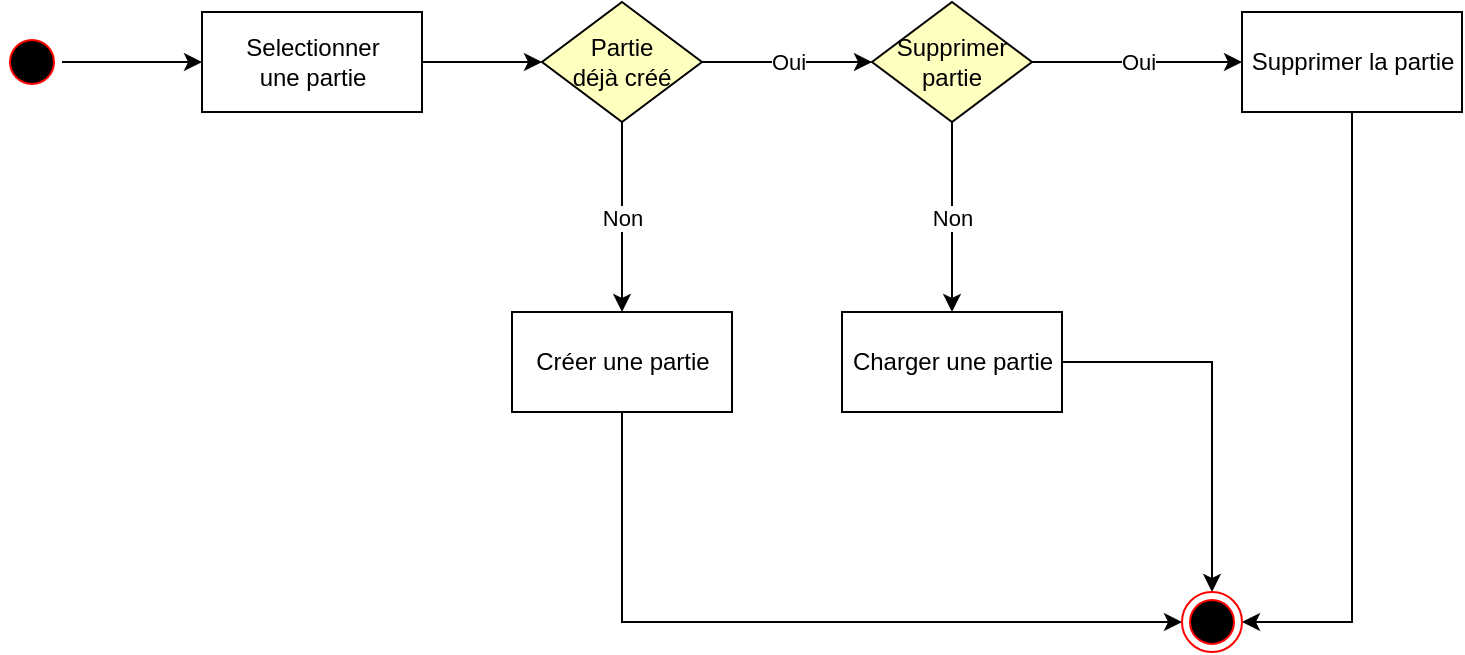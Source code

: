 <mxfile version="14.6.13" type="device"><diagram id="WUBpv2WHIC-Y0R50tLYM" name="Page-1"><mxGraphModel dx="645" dy="813" grid="1" gridSize="10" guides="1" tooltips="1" connect="1" arrows="1" fold="1" page="1" pageScale="1" pageWidth="827" pageHeight="1169" math="0" shadow="0"><root><mxCell id="0"/><mxCell id="1" parent="0"/><mxCell id="itdvVEROANKgwFIoLpQh-6" style="edgeStyle=orthogonalEdgeStyle;rounded=0;orthogonalLoop=1;jettySize=auto;html=1;" edge="1" parent="1" source="itdvVEROANKgwFIoLpQh-1" target="itdvVEROANKgwFIoLpQh-5"><mxGeometry relative="1" as="geometry"/></mxCell><mxCell id="itdvVEROANKgwFIoLpQh-1" value="" style="ellipse;html=1;shape=startState;fillColor=#000000;strokeColor=#ff0000;" vertex="1" parent="1"><mxGeometry x="70" y="50" width="30" height="30" as="geometry"/></mxCell><mxCell id="itdvVEROANKgwFIoLpQh-15" style="edgeStyle=orthogonalEdgeStyle;rounded=0;orthogonalLoop=1;jettySize=auto;html=1;" edge="1" parent="1" source="itdvVEROANKgwFIoLpQh-5" target="itdvVEROANKgwFIoLpQh-12"><mxGeometry relative="1" as="geometry"/></mxCell><mxCell id="itdvVEROANKgwFIoLpQh-5" value="Selectionner&lt;br&gt;une partie" style="html=1;" vertex="1" parent="1"><mxGeometry x="170" y="40" width="110" height="50" as="geometry"/></mxCell><mxCell id="itdvVEROANKgwFIoLpQh-22" style="edgeStyle=orthogonalEdgeStyle;rounded=0;orthogonalLoop=1;jettySize=auto;html=1;" edge="1" parent="1" source="itdvVEROANKgwFIoLpQh-7" target="itdvVEROANKgwFIoLpQh-21"><mxGeometry relative="1" as="geometry"><Array as="points"><mxPoint x="380" y="345"/></Array></mxGeometry></mxCell><mxCell id="itdvVEROANKgwFIoLpQh-7" value="Créer une partie" style="html=1;" vertex="1" parent="1"><mxGeometry x="325" y="190" width="110" height="50" as="geometry"/></mxCell><mxCell id="itdvVEROANKgwFIoLpQh-24" style="edgeStyle=orthogonalEdgeStyle;rounded=0;orthogonalLoop=1;jettySize=auto;html=1;" edge="1" parent="1" source="itdvVEROANKgwFIoLpQh-9" target="itdvVEROANKgwFIoLpQh-21"><mxGeometry relative="1" as="geometry"><Array as="points"><mxPoint x="745" y="345"/></Array></mxGeometry></mxCell><mxCell id="itdvVEROANKgwFIoLpQh-9" value="Supprimer la partie" style="html=1;" vertex="1" parent="1"><mxGeometry x="690" y="40" width="110" height="50" as="geometry"/></mxCell><mxCell id="itdvVEROANKgwFIoLpQh-23" style="edgeStyle=orthogonalEdgeStyle;rounded=0;orthogonalLoop=1;jettySize=auto;html=1;" edge="1" parent="1" source="itdvVEROANKgwFIoLpQh-11" target="itdvVEROANKgwFIoLpQh-21"><mxGeometry relative="1" as="geometry"/></mxCell><mxCell id="itdvVEROANKgwFIoLpQh-11" value="Charger une partie" style="html=1;" vertex="1" parent="1"><mxGeometry x="490" y="190" width="110" height="50" as="geometry"/></mxCell><mxCell id="itdvVEROANKgwFIoLpQh-16" value="Non" style="edgeStyle=orthogonalEdgeStyle;rounded=0;orthogonalLoop=1;jettySize=auto;html=1;" edge="1" parent="1" source="itdvVEROANKgwFIoLpQh-12" target="itdvVEROANKgwFIoLpQh-7"><mxGeometry relative="1" as="geometry"/></mxCell><mxCell id="itdvVEROANKgwFIoLpQh-18" value="Oui" style="edgeStyle=orthogonalEdgeStyle;rounded=0;orthogonalLoop=1;jettySize=auto;html=1;" edge="1" parent="1" source="itdvVEROANKgwFIoLpQh-12" target="itdvVEROANKgwFIoLpQh-17"><mxGeometry relative="1" as="geometry"/></mxCell><mxCell id="itdvVEROANKgwFIoLpQh-12" value="Partie &lt;br&gt;déjà créé" style="rhombus;whiteSpace=wrap;html=1;fillColor=#ffffc0;" vertex="1" parent="1"><mxGeometry x="340" y="35" width="80" height="60" as="geometry"/></mxCell><mxCell id="itdvVEROANKgwFIoLpQh-19" value="Non" style="edgeStyle=orthogonalEdgeStyle;rounded=0;orthogonalLoop=1;jettySize=auto;html=1;" edge="1" parent="1" source="itdvVEROANKgwFIoLpQh-17" target="itdvVEROANKgwFIoLpQh-11"><mxGeometry relative="1" as="geometry"/></mxCell><mxCell id="itdvVEROANKgwFIoLpQh-20" value="Oui" style="edgeStyle=orthogonalEdgeStyle;rounded=0;orthogonalLoop=1;jettySize=auto;html=1;" edge="1" parent="1" source="itdvVEROANKgwFIoLpQh-17" target="itdvVEROANKgwFIoLpQh-9"><mxGeometry relative="1" as="geometry"/></mxCell><mxCell id="itdvVEROANKgwFIoLpQh-17" value="Supprimer&lt;br&gt;partie" style="rhombus;whiteSpace=wrap;html=1;fillColor=#ffffc0;" vertex="1" parent="1"><mxGeometry x="505" y="35" width="80" height="60" as="geometry"/></mxCell><mxCell id="itdvVEROANKgwFIoLpQh-21" value="" style="ellipse;html=1;shape=endState;fillColor=#000000;strokeColor=#ff0000;" vertex="1" parent="1"><mxGeometry x="660" y="330" width="30" height="30" as="geometry"/></mxCell></root></mxGraphModel></diagram></mxfile>